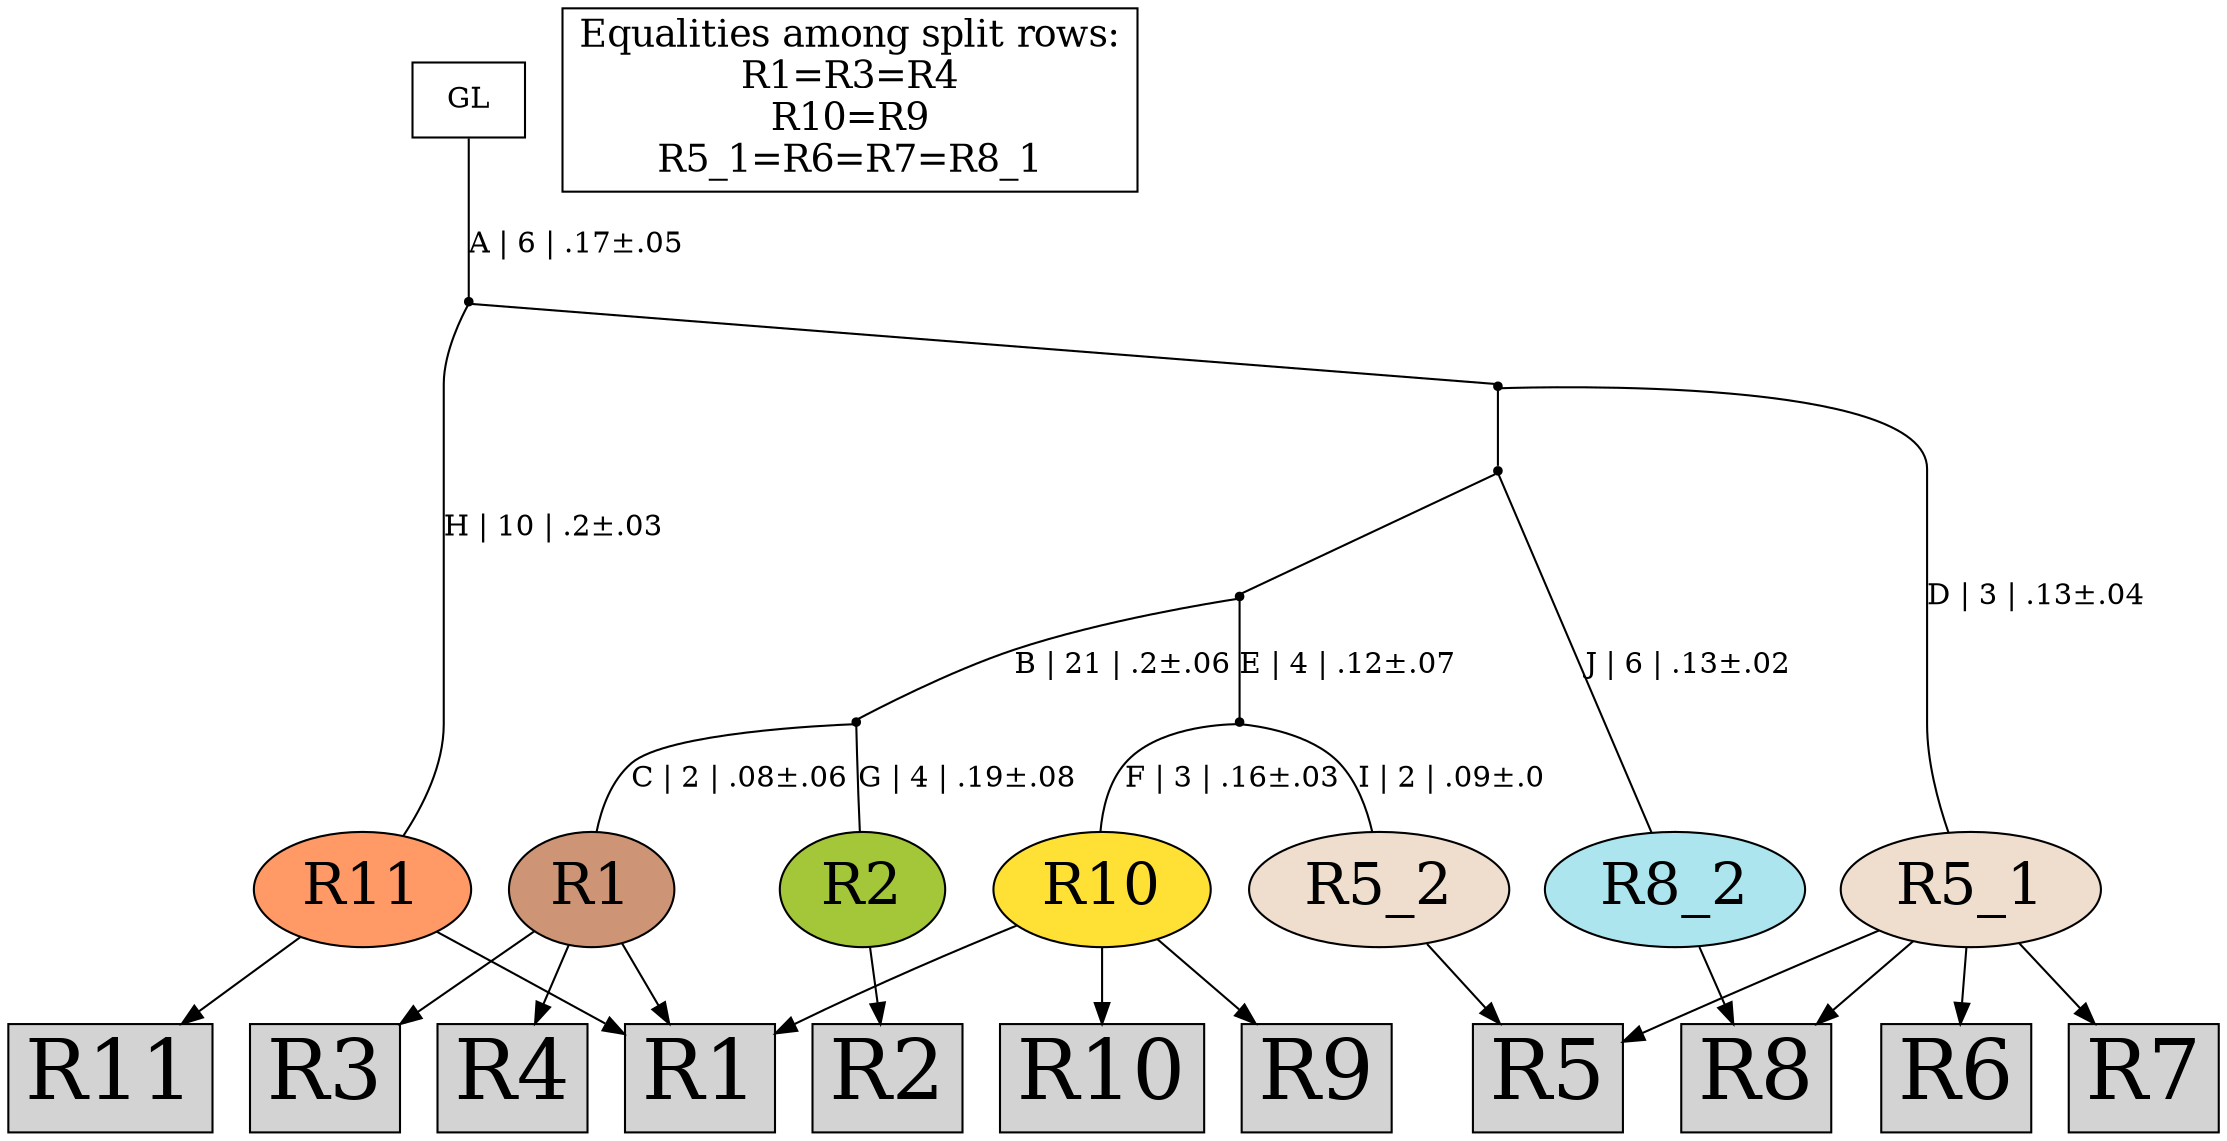 digraph {
rowR2[label="R2",shape=box,style=filled,fontsize=40];
rowR1[label="R1",shape=box,style=filled,fontsize=40];
rowR3[label="R3",shape=box,style=filled,fontsize=40];
rowR4[label="R4",shape=box,style=filled,fontsize=40];
rowR11[label="R11",shape=box,style=filled,fontsize=40];
rowR10[label="R10",shape=box,style=filled,fontsize=40];
rowR9[label="R9",shape=box,style=filled,fontsize=40];
rowR5[label="R5",shape=box,style=filled,fontsize=40];
rowR6[label="R6",shape=box,style=filled,fontsize=40];
rowR7[label="R7",shape=box,style=filled,fontsize=40];
rowR8[label="R8",shape=box,style=filled,fontsize=40];
R2[label="R2",shape=oval,style=filled,fontsize=28,fillcolor="#a4c639"];
R1[label="R1",shape=oval,style=filled,fontsize=28,fillcolor="#cd9575"];
R11[label="R11",shape=oval,style=filled,fontsize=28,fillcolor="#ff9966"];
R10[label="R10",shape=oval,style=filled,fontsize=28,fillcolor="#ffe135"];
R5_1[label="R5_1",shape=oval,style=filled,fontsize=28,fillcolor="#efdecd"];
R5_2[label="R5_2",shape=oval,style=filled,fontsize=28,fillcolor="#efdecd"];
R8_2[label="R8_2",shape=oval,style=filled,fontsize=28,fillcolor="#ace5ee"];
R2 -> rowR2[arrowhead="normal"];
R1 -> rowR1[arrowhead="normal"];
R1 -> rowR3[arrowhead="normal"];
R1 -> rowR4[arrowhead="normal"];
R11 -> rowR1[arrowhead="normal"];
R11 -> rowR11[arrowhead="normal"];
R10 -> rowR1[arrowhead="normal"];
R10 -> rowR10[arrowhead="normal"];
R10 -> rowR9[arrowhead="normal"];
R5_1 -> rowR5[arrowhead="normal"];
R5_2 -> rowR5[arrowhead="normal"];
R5_1 -> rowR6[arrowhead="normal"];
R5_1 -> rowR7[arrowhead="normal"];
R5_1 -> rowR8[arrowhead="normal"];
R8_2 -> rowR8[arrowhead="normal"];
{rank = same;R2;R1;R11;R10;R5_1;R5_2;R8_2;}
legend[label="Equalities among split rows:
R1=R3=R4
R10=R9
R5_1=R6=R7=R8_1
",shape=box,fontsize=18];
Int1[shape=point,style=filled,fillcolor=black,label=""];
Int1 -> R10[arrowhead=none, label="F | 3 | .16±.03"];
Int1 -> R5_2[arrowhead=none, label="I | 2 | .09±.0"];
Int2[shape=point,style=filled,fillcolor=black,label=""];
Int2 -> R2[arrowhead=none, label="G | 4 | .19±.08"];
Int2 -> R1[arrowhead=none, label="C | 2 | .08±.06"];
Int3[shape=point,style=filled,fillcolor=black,label=""];
Int3 -> Int1[arrowhead=none, label="E | 4 | .12±.07"];
Int3 -> Int2[arrowhead=none, label="B | 21 | .2±.06"];
Int4[shape=point,style=filled,fillcolor=black,label=""];
Int4 -> R8_2[arrowhead=none, label="J | 6 | .13±.02"];
Int4 -> Int3[arrowhead=none, label=""];
Int5[shape=point,style=filled,fillcolor=black,label=""];
Int5 -> R5_1[arrowhead=none, label="D | 3 | .13±.04"];
Int5 -> Int4[arrowhead=none, label=""];
Int6[shape=point,style=filled,fillcolor=black,label=""];
Int6 -> R11[arrowhead=none, label="H | 10 | .2±.03"];
Int6 -> Int5[arrowhead=none, label=""];
GL[label="GL",shape=box,style=filled,fillcolor=white];
GL -> Int6[arrowhead=none, label="A | 6 | .17±.05"];
}